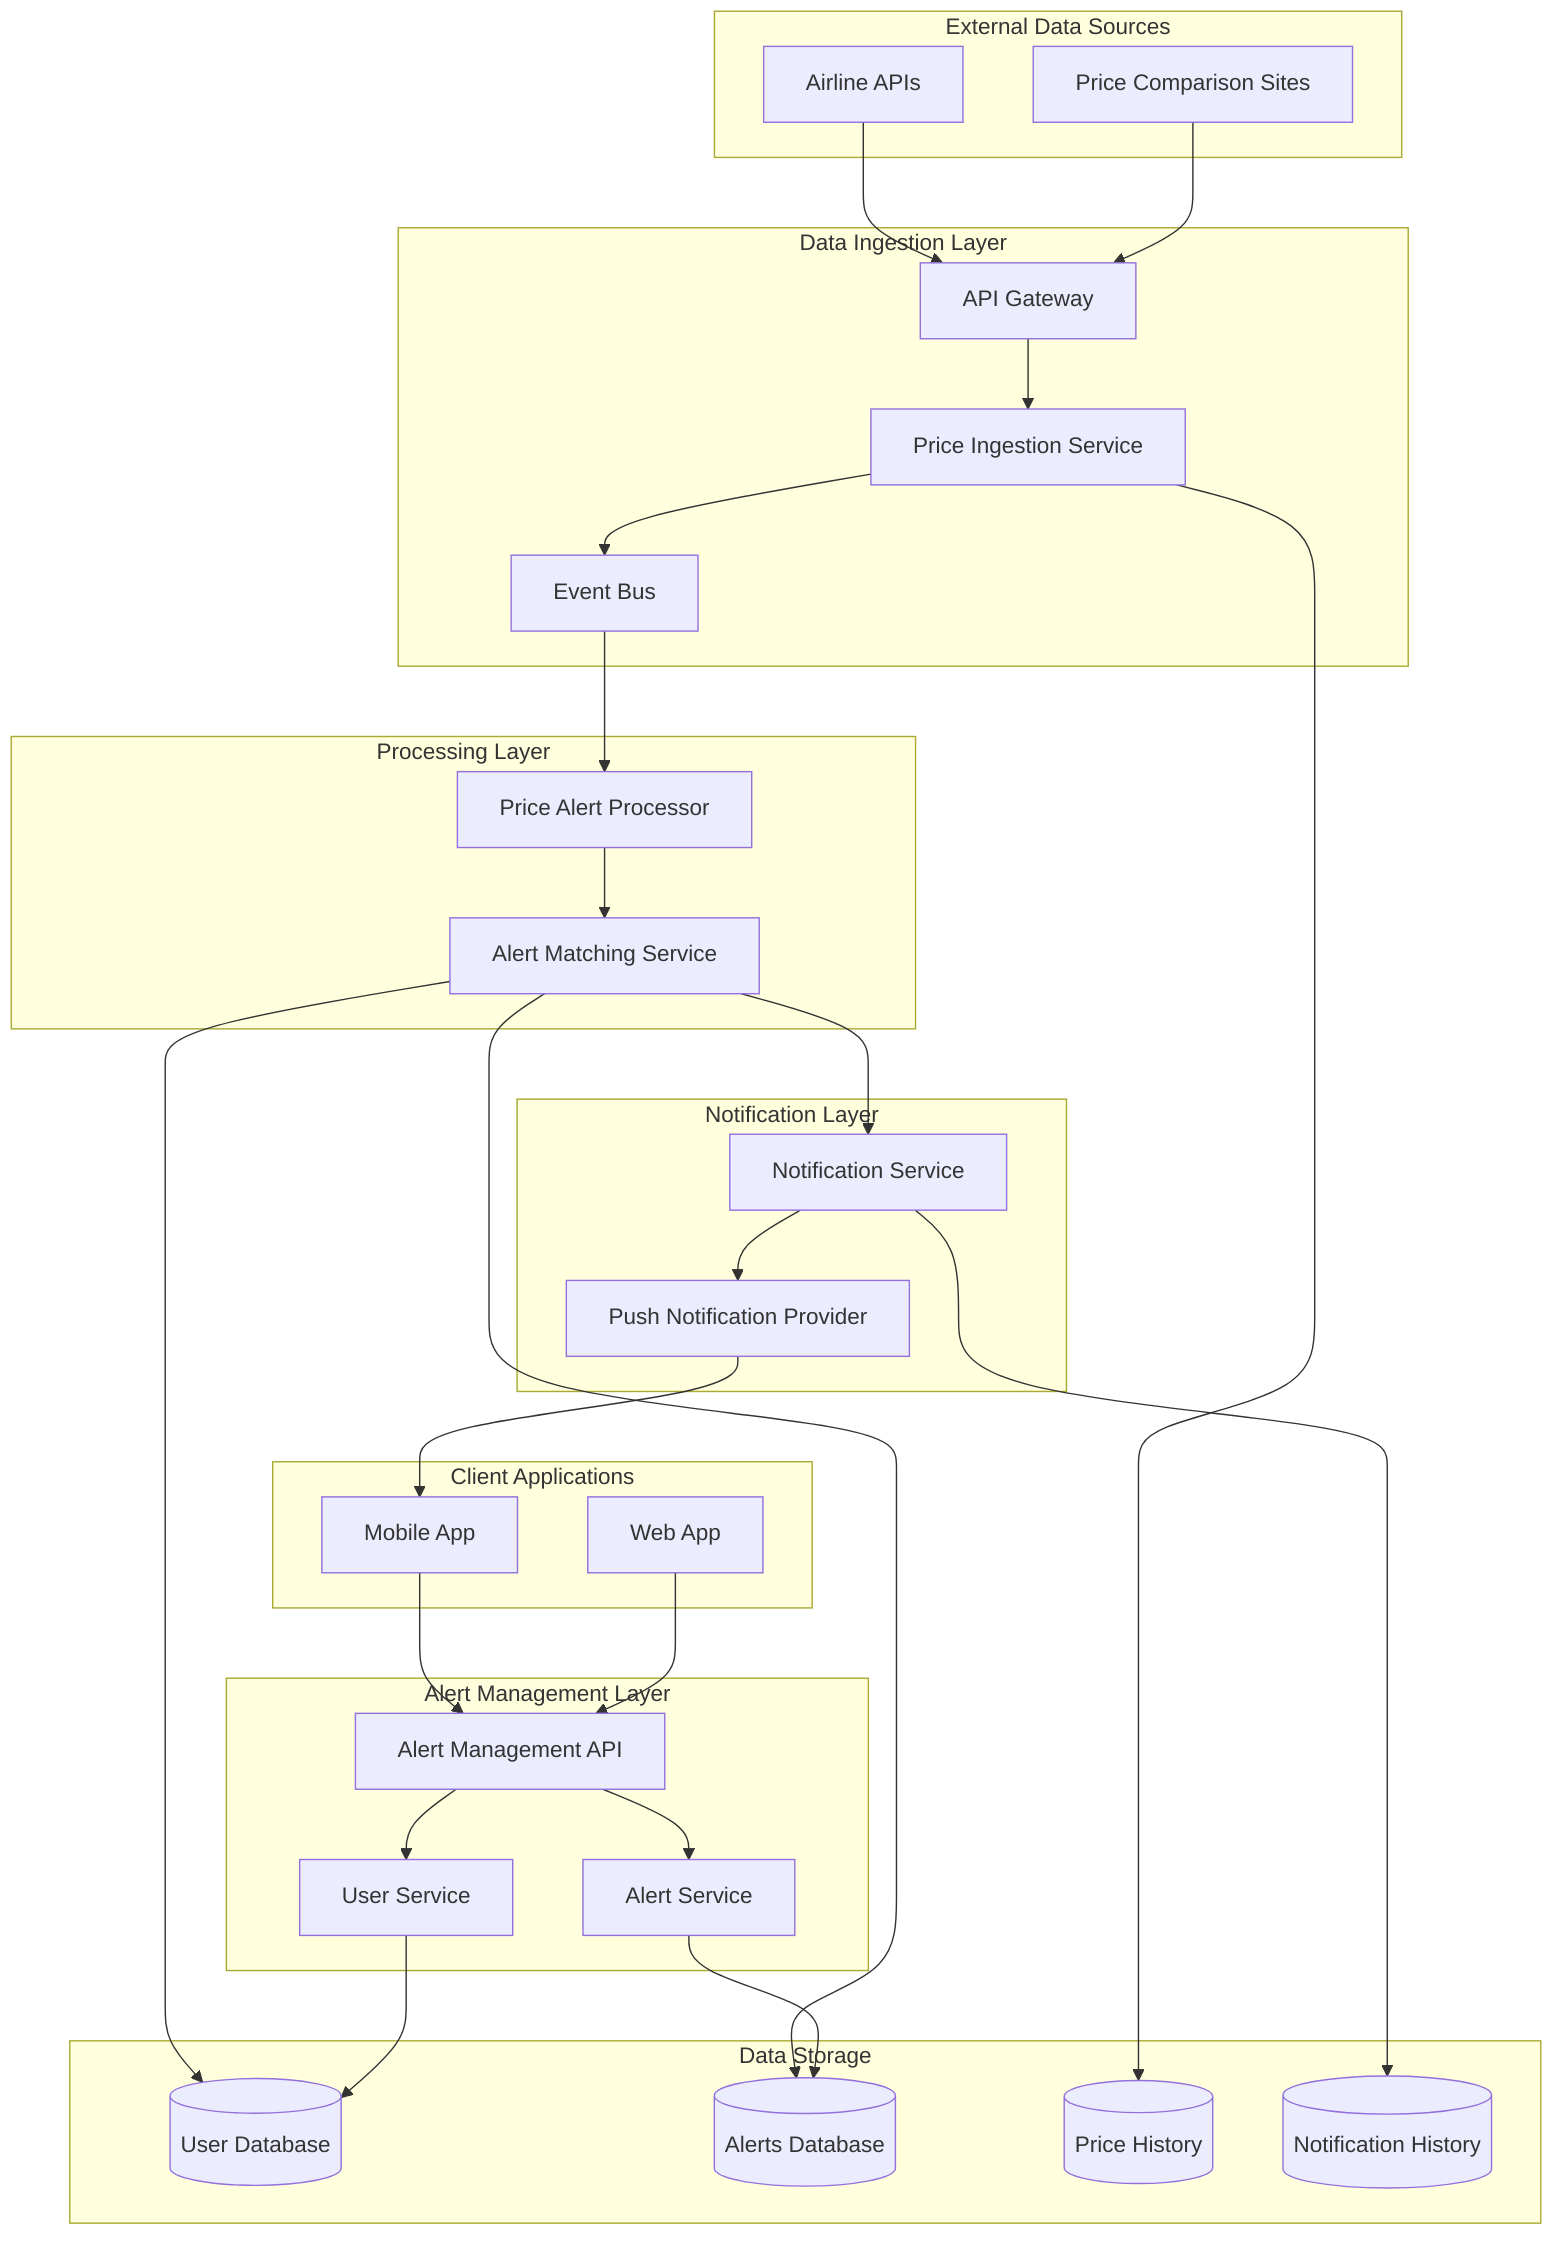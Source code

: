 flowchart TD
    subgraph "External Data Sources"
        AirlineAPIs[Airline APIs]
        PriceCompSites[Price Comparison Sites]
    end
    
    subgraph "Data Ingestion Layer"
        APIGateway[API Gateway]
        PriceIngestionService[Price Ingestion Service]
        EventBus[Event Bus]
    end
    
    subgraph "Processing Layer"
        PriceAlertProcessor[Price Alert Processor]
        AlertMatchingService[Alert Matching Service]
    end
    
    subgraph "Alert Management Layer"
        AlertAPI[Alert Management API]
        UserService[User Service]
        AlertService[Alert Service]
    end
    
    subgraph "Notification Layer"
        NotificationService[Notification Service]
        PushNotificationProvider[Push Notification Provider]
    end
    
    subgraph "Data Storage"
        UserDB[(User Database)]
        AlertsDB[(Alerts Database)]
        PriceHistoryDB[(Price History)]
        NotificationDB[(Notification History)]
    end
    
    subgraph "Client Applications"
        MobileApp[Mobile App]
        WebApp[Web App]
    end
    
    AirlineAPIs --> APIGateway
    PriceCompSites --> APIGateway
    APIGateway --> PriceIngestionService
    PriceIngestionService --> EventBus
    PriceIngestionService --> PriceHistoryDB
    
    EventBus --> PriceAlertProcessor
    PriceAlertProcessor --> AlertMatchingService
    AlertMatchingService --> AlertsDB
    AlertMatchingService --> UserDB
    AlertMatchingService --> NotificationService
    
    NotificationService --> NotificationDB
    NotificationService --> PushNotificationProvider
    PushNotificationProvider --> MobileApp
    
    MobileApp --> AlertAPI
    WebApp --> AlertAPI
    AlertAPI --> UserService
    AlertAPI --> AlertService
    UserService --> UserDB
    AlertService --> AlertsDB
